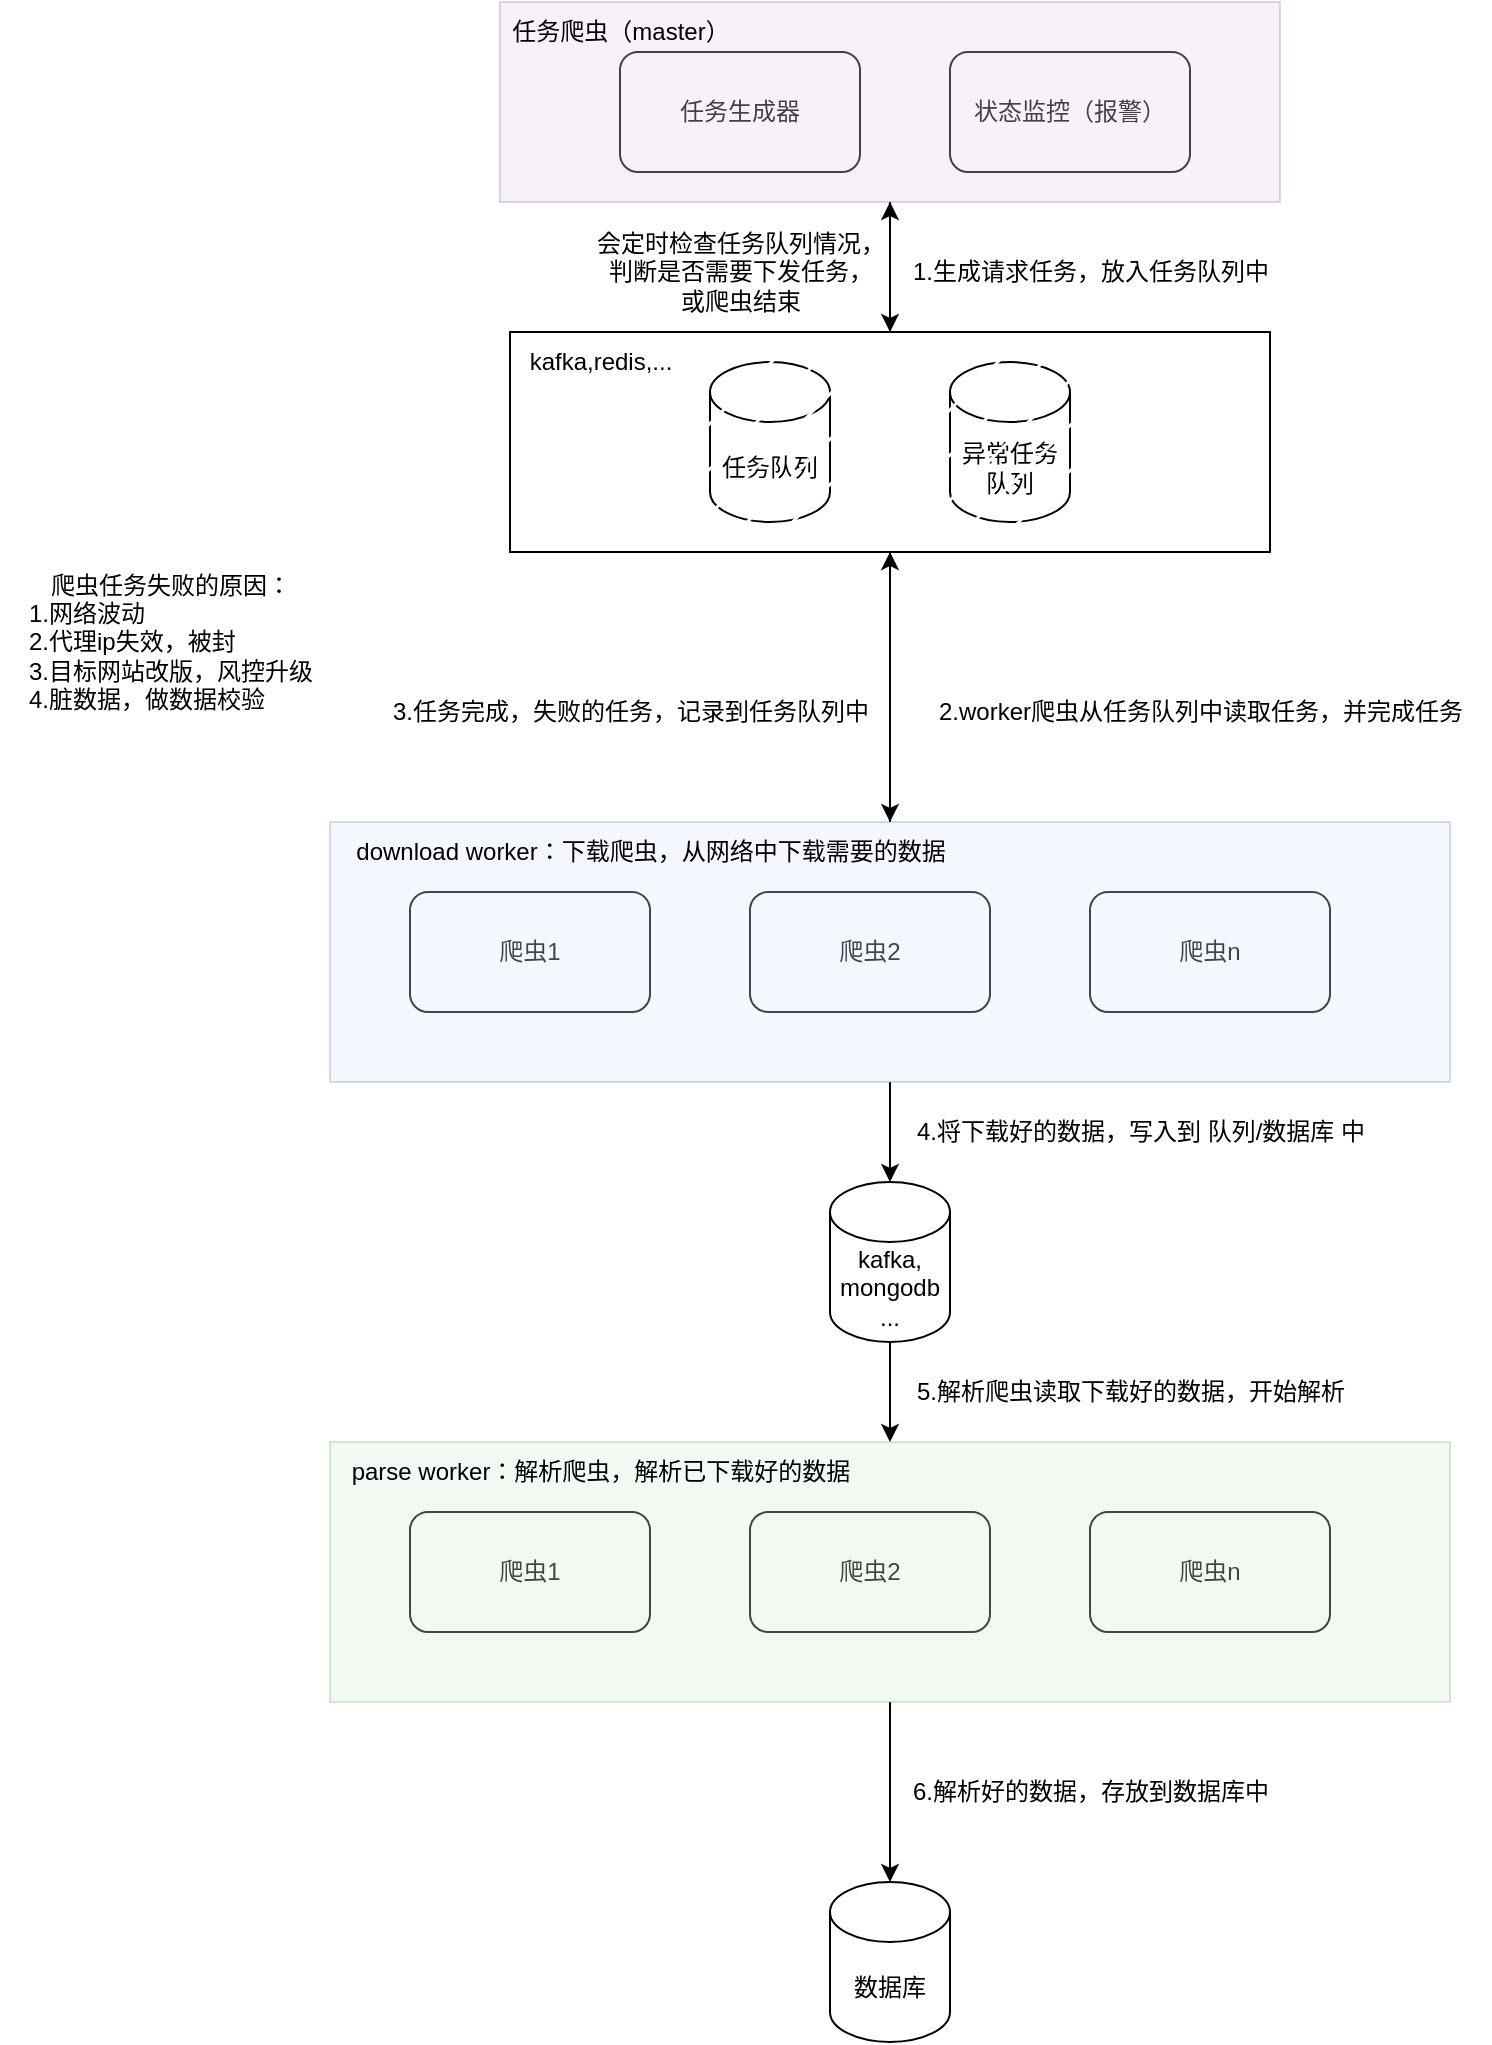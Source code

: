 <mxfile version="20.2.8" type="github">
  <diagram id="Ngw_MkPKr3Ypcyu34d43" name="第 1 页">
    <mxGraphModel dx="867" dy="998" grid="1" gridSize="10" guides="1" tooltips="1" connect="1" arrows="1" fold="1" page="1" pageScale="1" pageWidth="827" pageHeight="1169" math="0" shadow="0">
      <root>
        <mxCell id="0" />
        <mxCell id="1" parent="0" />
        <mxCell id="F912OODn-aw6jMIhcIKm-1" value="爬虫1" style="rounded=1;whiteSpace=wrap;html=1;" vertex="1" parent="1">
          <mxGeometry x="220" y="465" width="120" height="60" as="geometry" />
        </mxCell>
        <mxCell id="F912OODn-aw6jMIhcIKm-2" value="爬虫2" style="rounded=1;whiteSpace=wrap;html=1;" vertex="1" parent="1">
          <mxGeometry x="390" y="465" width="120" height="60" as="geometry" />
        </mxCell>
        <mxCell id="F912OODn-aw6jMIhcIKm-3" value="爬虫n" style="rounded=1;whiteSpace=wrap;html=1;" vertex="1" parent="1">
          <mxGeometry x="560" y="465" width="120" height="60" as="geometry" />
        </mxCell>
        <mxCell id="F912OODn-aw6jMIhcIKm-4" value="任务队列" style="shape=cylinder3;whiteSpace=wrap;html=1;boundedLbl=1;backgroundOutline=1;size=15;" vertex="1" parent="1">
          <mxGeometry x="370" y="200" width="60" height="80" as="geometry" />
        </mxCell>
        <mxCell id="F912OODn-aw6jMIhcIKm-21" style="edgeStyle=orthogonalEdgeStyle;rounded=0;orthogonalLoop=1;jettySize=auto;html=1;entryX=0.5;entryY=1;entryDx=0;entryDy=0;" edge="1" parent="1" source="F912OODn-aw6jMIhcIKm-6" target="F912OODn-aw6jMIhcIKm-18">
          <mxGeometry relative="1" as="geometry" />
        </mxCell>
        <mxCell id="F912OODn-aw6jMIhcIKm-38" style="edgeStyle=orthogonalEdgeStyle;rounded=0;orthogonalLoop=1;jettySize=auto;html=1;entryX=0.5;entryY=0;entryDx=0;entryDy=0;entryPerimeter=0;" edge="1" parent="1" source="F912OODn-aw6jMIhcIKm-6" target="F912OODn-aw6jMIhcIKm-37">
          <mxGeometry relative="1" as="geometry" />
        </mxCell>
        <mxCell id="F912OODn-aw6jMIhcIKm-6" value="" style="rounded=0;whiteSpace=wrap;html=1;fillStyle=auto;fillColor=#dae8fc;strokeColor=#6c8ebf;opacity=30;" vertex="1" parent="1">
          <mxGeometry x="180" y="430" width="560" height="130" as="geometry" />
        </mxCell>
        <mxCell id="F912OODn-aw6jMIhcIKm-7" value="download worker：下载爬虫，从网络中下载需要的数据" style="text;html=1;align=center;verticalAlign=middle;resizable=0;points=[];autosize=1;strokeColor=none;fillColor=none;" vertex="1" parent="1">
          <mxGeometry x="180" y="430" width="320" height="30" as="geometry" />
        </mxCell>
        <mxCell id="F912OODn-aw6jMIhcIKm-12" value="1.生成请求任务，放入任务队列中" style="text;html=1;align=center;verticalAlign=middle;resizable=0;points=[];autosize=1;strokeColor=none;fillColor=none;" vertex="1" parent="1">
          <mxGeometry x="460" y="140" width="200" height="30" as="geometry" />
        </mxCell>
        <mxCell id="F912OODn-aw6jMIhcIKm-13" value="2.worker爬虫从任务队列中读取任务，并完成任务" style="text;html=1;align=center;verticalAlign=middle;resizable=0;points=[];autosize=1;strokeColor=none;fillColor=none;" vertex="1" parent="1">
          <mxGeometry x="470" y="360" width="290" height="30" as="geometry" />
        </mxCell>
        <mxCell id="F912OODn-aw6jMIhcIKm-15" value="3.任务完成，失败的任务，记录到任务队列中" style="text;html=1;align=center;verticalAlign=middle;resizable=0;points=[];autosize=1;strokeColor=none;fillColor=none;" vertex="1" parent="1">
          <mxGeometry x="200" y="360" width="260" height="30" as="geometry" />
        </mxCell>
        <mxCell id="F912OODn-aw6jMIhcIKm-16" value="异常任务队列" style="shape=cylinder3;whiteSpace=wrap;html=1;boundedLbl=1;backgroundOutline=1;size=15;" vertex="1" parent="1">
          <mxGeometry x="490" y="200" width="60" height="80" as="geometry" />
        </mxCell>
        <mxCell id="F912OODn-aw6jMIhcIKm-20" style="edgeStyle=orthogonalEdgeStyle;rounded=0;orthogonalLoop=1;jettySize=auto;html=1;entryX=0.5;entryY=0;entryDx=0;entryDy=0;" edge="1" parent="1" source="F912OODn-aw6jMIhcIKm-18" target="F912OODn-aw6jMIhcIKm-6">
          <mxGeometry relative="1" as="geometry">
            <mxPoint x="460" y="330" as="targetPoint" />
          </mxGeometry>
        </mxCell>
        <mxCell id="F912OODn-aw6jMIhcIKm-23" style="edgeStyle=orthogonalEdgeStyle;rounded=0;orthogonalLoop=1;jettySize=auto;html=1;" edge="1" parent="1" source="F912OODn-aw6jMIhcIKm-18">
          <mxGeometry relative="1" as="geometry">
            <mxPoint x="460" y="120" as="targetPoint" />
          </mxGeometry>
        </mxCell>
        <mxCell id="F912OODn-aw6jMIhcIKm-18" value="" style="rounded=0;whiteSpace=wrap;html=1;fillStyle=hatch;" vertex="1" parent="1">
          <mxGeometry x="270" y="185" width="380" height="110" as="geometry" />
        </mxCell>
        <mxCell id="F912OODn-aw6jMIhcIKm-22" value="kafka,redis,..." style="text;html=1;align=center;verticalAlign=middle;resizable=0;points=[];autosize=1;strokeColor=none;fillColor=none;" vertex="1" parent="1">
          <mxGeometry x="270" y="185" width="90" height="30" as="geometry" />
        </mxCell>
        <mxCell id="F912OODn-aw6jMIhcIKm-25" value="会定时检查任务队列情况，&lt;br&gt;判断是否需要下发任务，&lt;br&gt;或爬虫结束" style="text;html=1;align=center;verticalAlign=middle;resizable=0;points=[];autosize=1;strokeColor=none;fillColor=none;" vertex="1" parent="1">
          <mxGeometry x="300" y="125" width="170" height="60" as="geometry" />
        </mxCell>
        <mxCell id="F912OODn-aw6jMIhcIKm-32" value="爬虫1" style="rounded=1;whiteSpace=wrap;html=1;" vertex="1" parent="1">
          <mxGeometry x="220" y="775" width="120" height="60" as="geometry" />
        </mxCell>
        <mxCell id="F912OODn-aw6jMIhcIKm-33" value="爬虫2" style="rounded=1;whiteSpace=wrap;html=1;" vertex="1" parent="1">
          <mxGeometry x="390" y="775" width="120" height="60" as="geometry" />
        </mxCell>
        <mxCell id="F912OODn-aw6jMIhcIKm-34" value="爬虫n" style="rounded=1;whiteSpace=wrap;html=1;" vertex="1" parent="1">
          <mxGeometry x="560" y="775" width="120" height="60" as="geometry" />
        </mxCell>
        <mxCell id="F912OODn-aw6jMIhcIKm-43" style="edgeStyle=orthogonalEdgeStyle;rounded=0;orthogonalLoop=1;jettySize=auto;html=1;entryX=0.5;entryY=0;entryDx=0;entryDy=0;entryPerimeter=0;" edge="1" parent="1" source="F912OODn-aw6jMIhcIKm-35" target="F912OODn-aw6jMIhcIKm-42">
          <mxGeometry relative="1" as="geometry" />
        </mxCell>
        <mxCell id="F912OODn-aw6jMIhcIKm-35" value="" style="rounded=0;whiteSpace=wrap;html=1;fillStyle=auto;fillColor=#d5e8d4;strokeColor=#82b366;opacity=30;" vertex="1" parent="1">
          <mxGeometry x="180" y="740" width="560" height="130" as="geometry" />
        </mxCell>
        <mxCell id="F912OODn-aw6jMIhcIKm-36" value="parse worker：解析爬虫，解析已下载好的数据" style="text;html=1;align=center;verticalAlign=middle;resizable=0;points=[];autosize=1;strokeColor=none;fillColor=none;" vertex="1" parent="1">
          <mxGeometry x="180" y="740" width="270" height="30" as="geometry" />
        </mxCell>
        <mxCell id="F912OODn-aw6jMIhcIKm-39" style="edgeStyle=orthogonalEdgeStyle;rounded=0;orthogonalLoop=1;jettySize=auto;html=1;entryX=0.5;entryY=0;entryDx=0;entryDy=0;" edge="1" parent="1" source="F912OODn-aw6jMIhcIKm-37" target="F912OODn-aw6jMIhcIKm-35">
          <mxGeometry relative="1" as="geometry" />
        </mxCell>
        <mxCell id="F912OODn-aw6jMIhcIKm-37" value="kafka,&lt;br&gt;mongodb&lt;br&gt;..." style="shape=cylinder3;whiteSpace=wrap;html=1;boundedLbl=1;backgroundOutline=1;size=15;fillStyle=hatch;" vertex="1" parent="1">
          <mxGeometry x="430" y="610" width="60" height="80" as="geometry" />
        </mxCell>
        <mxCell id="F912OODn-aw6jMIhcIKm-40" value="4.将下载好的数据，写入到 队列/数据库 中" style="text;html=1;align=center;verticalAlign=middle;resizable=0;points=[];autosize=1;strokeColor=none;fillColor=none;" vertex="1" parent="1">
          <mxGeometry x="460" y="570" width="250" height="30" as="geometry" />
        </mxCell>
        <mxCell id="F912OODn-aw6jMIhcIKm-41" value="5.解析爬虫读取下载好的数据，开始解析" style="text;html=1;align=center;verticalAlign=middle;resizable=0;points=[];autosize=1;strokeColor=none;fillColor=none;" vertex="1" parent="1">
          <mxGeometry x="460" y="700" width="240" height="30" as="geometry" />
        </mxCell>
        <mxCell id="F912OODn-aw6jMIhcIKm-42" value="数据库" style="shape=cylinder3;whiteSpace=wrap;html=1;boundedLbl=1;backgroundOutline=1;size=15;fillStyle=hatch;" vertex="1" parent="1">
          <mxGeometry x="430" y="960" width="60" height="80" as="geometry" />
        </mxCell>
        <mxCell id="F912OODn-aw6jMIhcIKm-44" value="6.解析好的数据，存放到数据库中" style="text;html=1;align=center;verticalAlign=middle;resizable=0;points=[];autosize=1;strokeColor=none;fillColor=none;" vertex="1" parent="1">
          <mxGeometry x="460" y="900" width="200" height="30" as="geometry" />
        </mxCell>
        <mxCell id="F912OODn-aw6jMIhcIKm-45" value="爬虫任务失败的原因：&lt;br&gt;&lt;div style=&quot;text-align: left;&quot;&gt;&lt;span style=&quot;background-color: initial;&quot;&gt;1.网络波动&lt;/span&gt;&lt;/div&gt;&lt;div style=&quot;text-align: left;&quot;&gt;&lt;span style=&quot;background-color: initial;&quot;&gt;2.代理ip失效，被封&lt;/span&gt;&lt;/div&gt;&lt;div style=&quot;text-align: left;&quot;&gt;&lt;span style=&quot;background-color: initial;&quot;&gt;3.目标网站改版，风控升级&lt;/span&gt;&lt;/div&gt;&lt;div style=&quot;text-align: left;&quot;&gt;4.脏数据，做数据校验&lt;/div&gt;" style="text;html=1;align=center;verticalAlign=middle;resizable=0;points=[];autosize=1;strokeColor=none;fillColor=none;" vertex="1" parent="1">
          <mxGeometry x="15" y="295" width="170" height="90" as="geometry" />
        </mxCell>
        <mxCell id="F912OODn-aw6jMIhcIKm-46" value="任务生成器" style="rounded=1;whiteSpace=wrap;html=1;" vertex="1" parent="1">
          <mxGeometry x="325" y="45" width="120" height="60" as="geometry" />
        </mxCell>
        <mxCell id="F912OODn-aw6jMIhcIKm-47" value="状态监控（报警）" style="rounded=1;whiteSpace=wrap;html=1;" vertex="1" parent="1">
          <mxGeometry x="490" y="45" width="120" height="60" as="geometry" />
        </mxCell>
        <mxCell id="F912OODn-aw6jMIhcIKm-50" style="edgeStyle=orthogonalEdgeStyle;rounded=0;orthogonalLoop=1;jettySize=auto;html=1;entryX=0.5;entryY=0;entryDx=0;entryDy=0;" edge="1" parent="1" source="F912OODn-aw6jMIhcIKm-48" target="F912OODn-aw6jMIhcIKm-18">
          <mxGeometry relative="1" as="geometry" />
        </mxCell>
        <mxCell id="F912OODn-aw6jMIhcIKm-48" value="" style="rounded=0;whiteSpace=wrap;html=1;fillStyle=auto;fillColor=#e1d5e7;strokeColor=#9673a6;opacity=30;" vertex="1" parent="1">
          <mxGeometry x="265" y="20" width="390" height="100" as="geometry" />
        </mxCell>
        <mxCell id="F912OODn-aw6jMIhcIKm-49" value="&lt;span style=&quot;&quot;&gt;任务爬虫（master）&lt;/span&gt;" style="text;html=1;align=center;verticalAlign=middle;resizable=0;points=[];autosize=1;strokeColor=none;fillColor=none;" vertex="1" parent="1">
          <mxGeometry x="260" y="20" width="130" height="30" as="geometry" />
        </mxCell>
      </root>
    </mxGraphModel>
  </diagram>
</mxfile>
